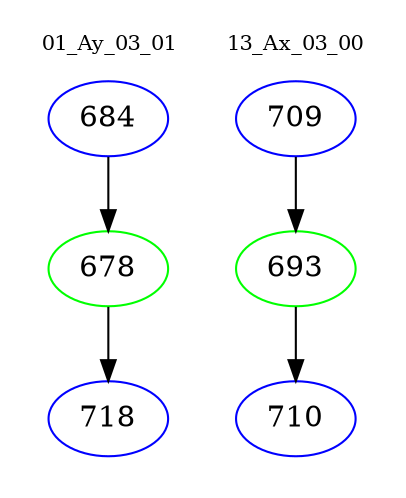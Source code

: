 digraph{
subgraph cluster_0 {
color = white
label = "01_Ay_03_01";
fontsize=10;
T0_684 [label="684", color="blue"]
T0_684 -> T0_678 [color="black"]
T0_678 [label="678", color="green"]
T0_678 -> T0_718 [color="black"]
T0_718 [label="718", color="blue"]
}
subgraph cluster_1 {
color = white
label = "13_Ax_03_00";
fontsize=10;
T1_709 [label="709", color="blue"]
T1_709 -> T1_693 [color="black"]
T1_693 [label="693", color="green"]
T1_693 -> T1_710 [color="black"]
T1_710 [label="710", color="blue"]
}
}

